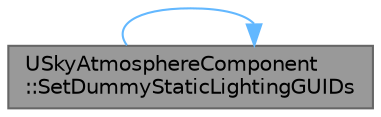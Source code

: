 digraph "USkyAtmosphereComponent::SetDummyStaticLightingGUIDs"
{
 // INTERACTIVE_SVG=YES
 // LATEX_PDF_SIZE
  bgcolor="transparent";
  edge [fontname=Helvetica,fontsize=10,labelfontname=Helvetica,labelfontsize=10];
  node [fontname=Helvetica,fontsize=10,shape=box,height=0.2,width=0.4];
  rankdir="LR";
  Node1 [id="Node000001",label="USkyAtmosphereComponent\l::SetDummyStaticLightingGUIDs",height=0.2,width=0.4,color="gray40", fillcolor="grey60", style="filled", fontcolor="black",tooltip="Sets a dummy, known static lighting GUID to avoid cook non-determinism when a map contains the deprec..."];
  Node1 -> Node1 [id="edge1_Node000001_Node000001",color="steelblue1",style="solid",tooltip=" "];
}
